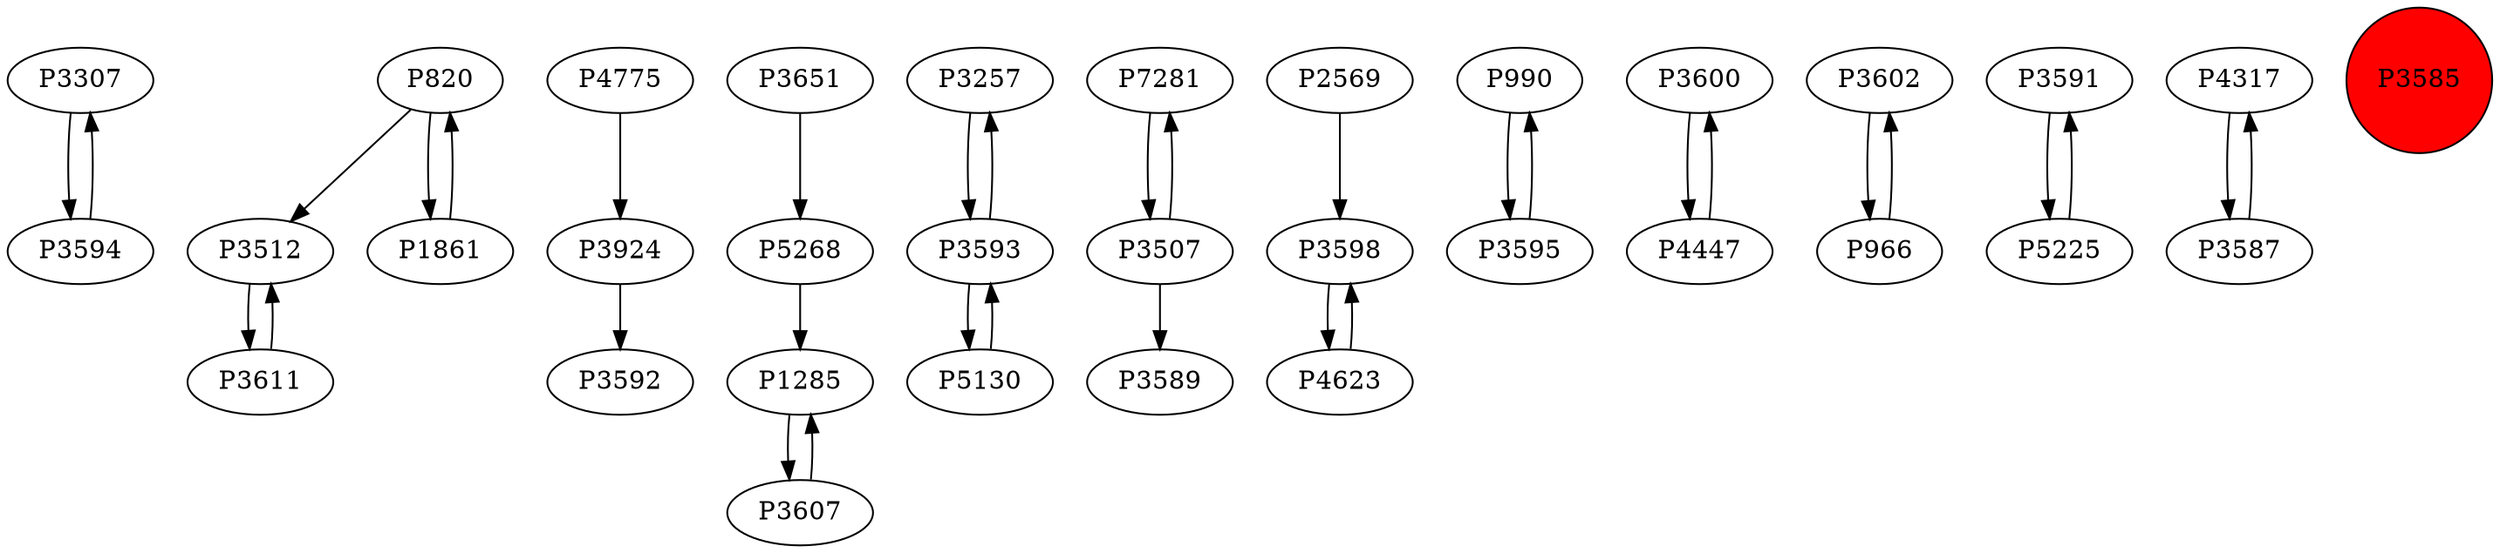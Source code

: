 digraph {
	P3307 -> P3594
	P3512 -> P3611
	P4775 -> P3924
	P1285 -> P3607
	P3257 -> P3593
	P7281 -> P3507
	P3594 -> P3307
	P3507 -> P7281
	P3607 -> P1285
	P2569 -> P3598
	P3593 -> P5130
	P990 -> P3595
	P5130 -> P3593
	P3598 -> P4623
	P820 -> P3512
	P5268 -> P1285
	P3600 -> P4447
	P3602 -> P966
	P3591 -> P5225
	P3651 -> P5268
	P3924 -> P3592
	P820 -> P1861
	P3593 -> P3257
	P1861 -> P820
	P3507 -> P3589
	P4447 -> P3600
	P4317 -> P3587
	P5225 -> P3591
	P3587 -> P4317
	P966 -> P3602
	P3611 -> P3512
	P3595 -> P990
	P4623 -> P3598
	P3585 [shape=circle]
	P3585 [style=filled]
	P3585 [fillcolor=red]
}